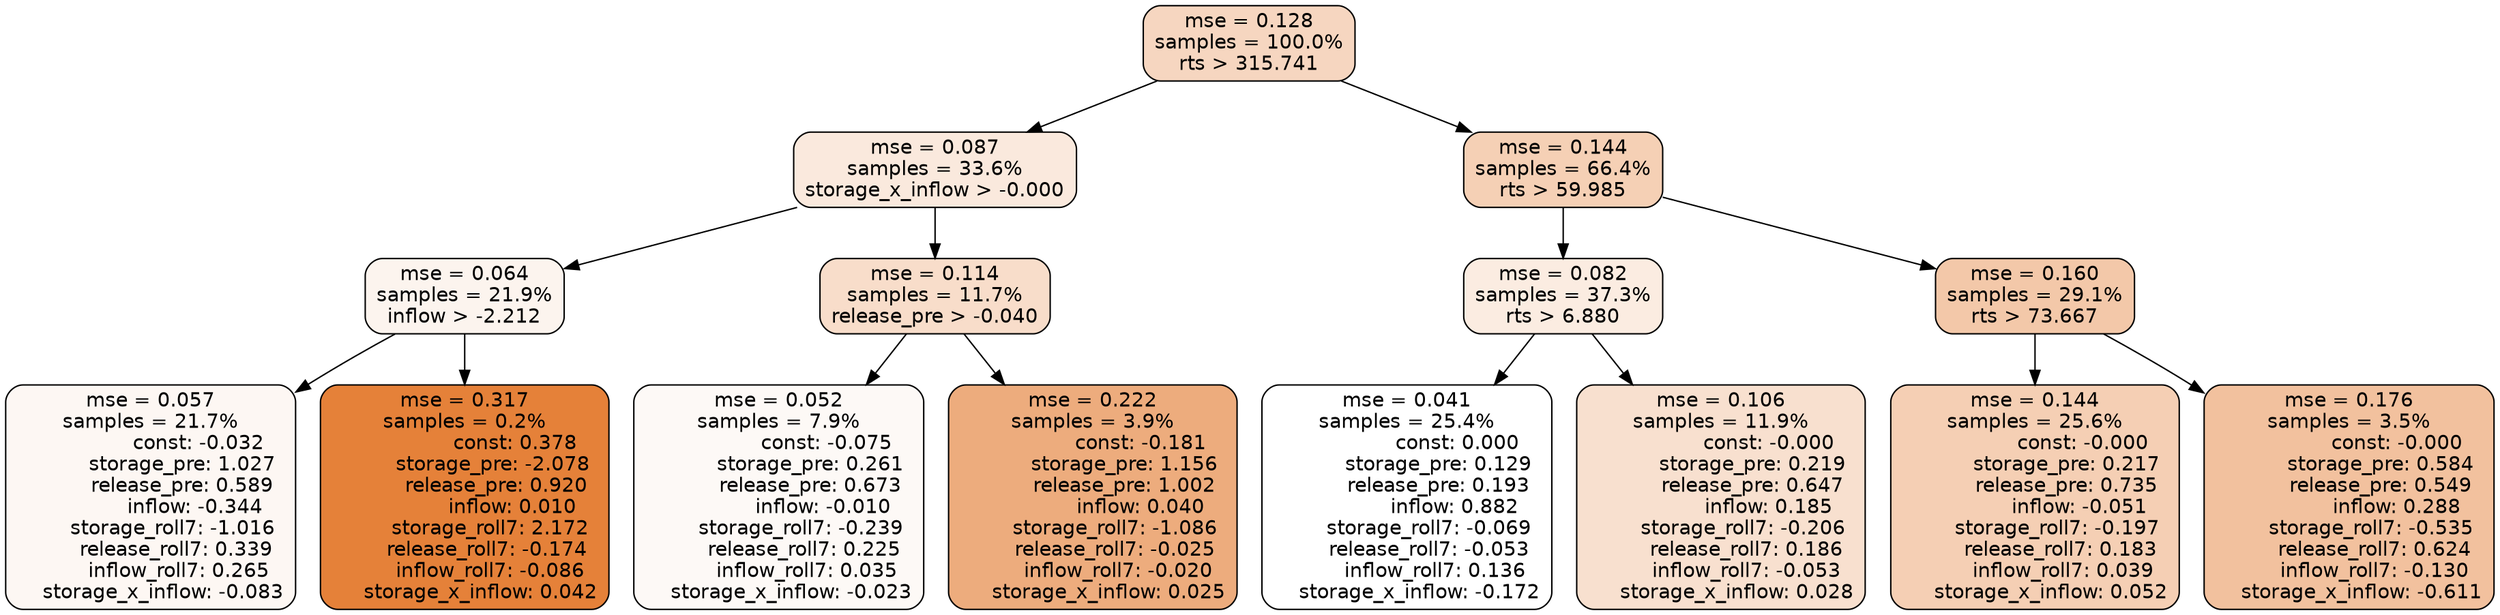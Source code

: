 digraph tree {
node [shape=rectangle, style="filled, rounded", color="black", fontname=helvetica] ;
edge [fontname=helvetica] ;
	"0" [label="mse = 0.128
samples = 100.0%
rts > 315.741", fillcolor="#f6d6c0"]
	"8" [label="mse = 0.087
samples = 33.6%
storage_x_inflow > -0.000", fillcolor="#fae9dd"]
	"1" [label="mse = 0.144
samples = 66.4%
rts > 59.985", fillcolor="#f5d0b5"]
	"9" [label="mse = 0.064
samples = 21.9%
inflow > -2.212", fillcolor="#fcf4ee"]
	"12" [label="mse = 0.114
samples = 11.7%
release_pre > -0.040", fillcolor="#f8ddca"]
	"2" [label="mse = 0.082
samples = 37.3%
rts > 6.880", fillcolor="#fbece1"]
	"5" [label="mse = 0.160
samples = 29.1%
rts > 73.667", fillcolor="#f3c8a9"]
	"11" [label="mse = 0.057
samples = 21.7%
               const: -0.032
          storage_pre: 1.027
          release_pre: 0.589
              inflow: -0.344
       storage_roll7: -1.016
        release_roll7: 0.339
         inflow_roll7: 0.265
    storage_x_inflow: -0.083", fillcolor="#fdf7f3"]
	"10" [label="mse = 0.317
samples = 0.2%
                const: 0.378
         storage_pre: -2.078
          release_pre: 0.920
               inflow: 0.010
        storage_roll7: 2.172
       release_roll7: -0.174
        inflow_roll7: -0.086
     storage_x_inflow: 0.042", fillcolor="#e58139"]
	"13" [label="mse = 0.052
samples = 7.9%
               const: -0.075
          storage_pre: 0.261
          release_pre: 0.673
              inflow: -0.010
       storage_roll7: -0.239
        release_roll7: 0.225
         inflow_roll7: 0.035
    storage_x_inflow: -0.023", fillcolor="#fdf9f6"]
	"14" [label="mse = 0.222
samples = 3.9%
               const: -0.181
          storage_pre: 1.156
          release_pre: 1.002
               inflow: 0.040
       storage_roll7: -1.086
       release_roll7: -0.025
        inflow_roll7: -0.020
     storage_x_inflow: 0.025", fillcolor="#edac7d"]
	"3" [label="mse = 0.041
samples = 25.4%
                const: 0.000
          storage_pre: 0.129
          release_pre: 0.193
               inflow: 0.882
       storage_roll7: -0.069
       release_roll7: -0.053
         inflow_roll7: 0.136
    storage_x_inflow: -0.172", fillcolor="#ffffff"]
	"4" [label="mse = 0.106
samples = 11.9%
               const: -0.000
          storage_pre: 0.219
          release_pre: 0.647
               inflow: 0.185
       storage_roll7: -0.206
        release_roll7: 0.186
        inflow_roll7: -0.053
     storage_x_inflow: 0.028", fillcolor="#f8e0cf"]
	"7" [label="mse = 0.144
samples = 25.6%
               const: -0.000
          storage_pre: 0.217
          release_pre: 0.735
              inflow: -0.051
       storage_roll7: -0.197
        release_roll7: 0.183
         inflow_roll7: 0.039
     storage_x_inflow: 0.052", fillcolor="#f5cfb4"]
	"6" [label="mse = 0.176
samples = 3.5%
               const: -0.000
          storage_pre: 0.584
          release_pre: 0.549
               inflow: 0.288
       storage_roll7: -0.535
        release_roll7: 0.624
        inflow_roll7: -0.130
    storage_x_inflow: -0.611", fillcolor="#f2c19e"]

	"0" -> "1"
	"0" -> "8"
	"8" -> "9"
	"8" -> "12"
	"1" -> "2"
	"1" -> "5"
	"9" -> "10"
	"9" -> "11"
	"12" -> "13"
	"12" -> "14"
	"2" -> "3"
	"2" -> "4"
	"5" -> "6"
	"5" -> "7"
}